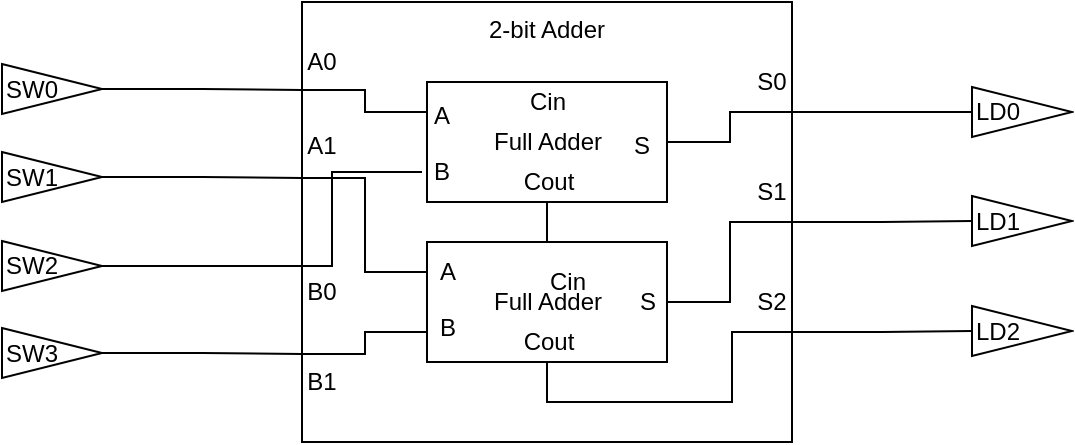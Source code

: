 <mxfile version="11.2.8" type="device" pages="1"><diagram id="-BtBS_8-rli0U4JsQU3P" name="Page-1"><mxGraphModel dx="1002" dy="634" grid="1" gridSize="10" guides="1" tooltips="1" connect="1" arrows="1" fold="1" page="1" pageScale="1" pageWidth="850" pageHeight="1100" math="0" shadow="0"><root><mxCell id="0"/><mxCell id="1" parent="0"/><mxCell id="sBwWJRSJqDySRWop8KvK-57" style="edgeStyle=orthogonalEdgeStyle;rounded=0;orthogonalLoop=1;jettySize=auto;html=1;exitX=1;exitY=0.25;exitDx=0;exitDy=0;endArrow=none;endFill=0;entryX=0;entryY=0.5;entryDx=0;entryDy=0;" edge="1" parent="1" source="sBwWJRSJqDySRWop8KvK-1" target="sBwWJRSJqDySRWop8KvK-58"><mxGeometry relative="1" as="geometry"><mxPoint x="690" y="195" as="targetPoint"/></mxGeometry></mxCell><mxCell id="sBwWJRSJqDySRWop8KvK-61" style="edgeStyle=orthogonalEdgeStyle;rounded=0;orthogonalLoop=1;jettySize=auto;html=1;exitX=1;exitY=0.5;exitDx=0;exitDy=0;entryX=0;entryY=0.5;entryDx=0;entryDy=0;endArrow=none;endFill=0;" edge="1" parent="1" source="sBwWJRSJqDySRWop8KvK-1" target="sBwWJRSJqDySRWop8KvK-59"><mxGeometry relative="1" as="geometry"/></mxCell><mxCell id="sBwWJRSJqDySRWop8KvK-63" style="edgeStyle=orthogonalEdgeStyle;rounded=0;orthogonalLoop=1;jettySize=auto;html=1;exitX=1;exitY=0.75;exitDx=0;exitDy=0;entryX=0;entryY=0.5;entryDx=0;entryDy=0;endArrow=none;endFill=0;" edge="1" parent="1" source="sBwWJRSJqDySRWop8KvK-1" target="sBwWJRSJqDySRWop8KvK-60"><mxGeometry relative="1" as="geometry"/></mxCell><mxCell id="sBwWJRSJqDySRWop8KvK-1" value="2-bit Adder" style="rounded=0;whiteSpace=wrap;html=1;verticalAlign=top;points=[[0,0.2],[0,0.4],[0,0.6],[0,0.8],[1,0.25],[1,0.5],[1,0.75]];fillColor=none;" vertex="1" parent="1"><mxGeometry x="365" y="140" width="245" height="220" as="geometry"/></mxCell><mxCell id="sBwWJRSJqDySRWop8KvK-18" style="edgeStyle=elbowEdgeStyle;rounded=0;orthogonalLoop=1;jettySize=auto;html=1;exitX=0;exitY=0.4;exitDx=0;exitDy=0;entryX=0;entryY=0.25;entryDx=0;entryDy=0;endArrow=none;endFill=0;" edge="1" parent="1" source="sBwWJRSJqDySRWop8KvK-1" target="sBwWJRSJqDySRWop8KvK-3"><mxGeometry relative="1" as="geometry"/></mxCell><mxCell id="sBwWJRSJqDySRWop8KvK-19" style="edgeStyle=elbowEdgeStyle;rounded=0;orthogonalLoop=1;jettySize=auto;html=1;exitX=0;exitY=0.6;exitDx=0;exitDy=0;entryX=0;entryY=0.5;entryDx=0;entryDy=0;endArrow=none;endFill=0;" edge="1" parent="1" source="sBwWJRSJqDySRWop8KvK-1" target="sBwWJRSJqDySRWop8KvK-30"><mxGeometry relative="1" as="geometry"><Array as="points"><mxPoint x="380" y="240"/><mxPoint x="390" y="240"/></Array></mxGeometry></mxCell><mxCell id="sBwWJRSJqDySRWop8KvK-20" style="edgeStyle=elbowEdgeStyle;rounded=0;orthogonalLoop=1;jettySize=auto;html=1;exitX=0;exitY=0.8;exitDx=0;exitDy=0;entryX=0;entryY=0.75;entryDx=0;entryDy=0;endArrow=none;endFill=0;" edge="1" parent="1" source="sBwWJRSJqDySRWop8KvK-1" target="sBwWJRSJqDySRWop8KvK-3"><mxGeometry relative="1" as="geometry"/></mxCell><mxCell id="sBwWJRSJqDySRWop8KvK-17" style="edgeStyle=elbowEdgeStyle;rounded=0;orthogonalLoop=1;jettySize=auto;html=1;exitX=0;exitY=0.2;exitDx=0;exitDy=0;entryX=0;entryY=0.25;entryDx=0;entryDy=0;endArrow=none;endFill=0;" edge="1" parent="1" source="sBwWJRSJqDySRWop8KvK-1" target="sBwWJRSJqDySRWop8KvK-2"><mxGeometry relative="1" as="geometry"/></mxCell><mxCell id="sBwWJRSJqDySRWop8KvK-9" style="edgeStyle=orthogonalEdgeStyle;rounded=0;orthogonalLoop=1;jettySize=auto;html=1;exitX=0.5;exitY=1;exitDx=0;exitDy=0;entryX=0.5;entryY=0;entryDx=0;entryDy=0;endArrow=none;endFill=0;" edge="1" parent="1" source="sBwWJRSJqDySRWop8KvK-2" target="sBwWJRSJqDySRWop8KvK-3"><mxGeometry relative="1" as="geometry"/></mxCell><mxCell id="sBwWJRSJqDySRWop8KvK-21" style="edgeStyle=elbowEdgeStyle;rounded=0;orthogonalLoop=1;jettySize=auto;html=1;exitX=1;exitY=0.5;exitDx=0;exitDy=0;entryX=1;entryY=0.25;entryDx=0;entryDy=0;endArrow=none;endFill=0;" edge="1" parent="1" source="sBwWJRSJqDySRWop8KvK-2" target="sBwWJRSJqDySRWop8KvK-1"><mxGeometry relative="1" as="geometry"/></mxCell><mxCell id="sBwWJRSJqDySRWop8KvK-2" value="Full Adder" style="rounded=0;whiteSpace=wrap;html=1;fillColor=none;verticalAlign=middle;" vertex="1" parent="1"><mxGeometry x="427.5" y="180" width="120" height="60" as="geometry"/></mxCell><mxCell id="sBwWJRSJqDySRWop8KvK-22" style="edgeStyle=elbowEdgeStyle;rounded=0;orthogonalLoop=1;jettySize=auto;html=1;exitX=1;exitY=0.5;exitDx=0;exitDy=0;entryX=1;entryY=0.5;entryDx=0;entryDy=0;endArrow=none;endFill=0;" edge="1" parent="1" source="sBwWJRSJqDySRWop8KvK-3" target="sBwWJRSJqDySRWop8KvK-1"><mxGeometry relative="1" as="geometry"/></mxCell><mxCell id="sBwWJRSJqDySRWop8KvK-23" style="edgeStyle=orthogonalEdgeStyle;rounded=0;orthogonalLoop=1;jettySize=auto;html=1;exitX=0.5;exitY=1;exitDx=0;exitDy=0;entryX=1;entryY=0.75;entryDx=0;entryDy=0;elbow=vertical;endArrow=none;endFill=0;" edge="1" parent="1" source="sBwWJRSJqDySRWop8KvK-3" target="sBwWJRSJqDySRWop8KvK-1"><mxGeometry relative="1" as="geometry"><Array as="points"><mxPoint x="488" y="340"/><mxPoint x="580" y="340"/><mxPoint x="580" y="305"/></Array></mxGeometry></mxCell><mxCell id="sBwWJRSJqDySRWop8KvK-3" value="Full Adder" style="rounded=0;whiteSpace=wrap;html=1;fillColor=none;verticalAlign=middle;" vertex="1" parent="1"><mxGeometry x="427.5" y="260" width="120" height="60" as="geometry"/></mxCell><mxCell id="sBwWJRSJqDySRWop8KvK-24" value="Cout" style="text;html=1;resizable=0;points=[];autosize=1;align=center;verticalAlign=top;spacingTop=-4;" vertex="1" parent="1"><mxGeometry x="467.5" y="220" width="40" height="20" as="geometry"/></mxCell><mxCell id="sBwWJRSJqDySRWop8KvK-25" value="Cout" style="text;html=1;resizable=0;points=[];autosize=1;align=center;verticalAlign=top;spacingTop=-4;" vertex="1" parent="1"><mxGeometry x="467.5" y="300" width="40" height="20" as="geometry"/></mxCell><mxCell id="sBwWJRSJqDySRWop8KvK-26" value="A" style="text;html=1;strokeColor=none;fillColor=none;align=center;verticalAlign=middle;whiteSpace=wrap;rounded=0;" vertex="1" parent="1"><mxGeometry x="427.5" y="265" width="20" height="20" as="geometry"/></mxCell><mxCell id="sBwWJRSJqDySRWop8KvK-27" value="B" style="text;html=1;strokeColor=none;fillColor=none;align=center;verticalAlign=middle;whiteSpace=wrap;rounded=0;" vertex="1" parent="1"><mxGeometry x="427.5" y="293" width="20" height="20" as="geometry"/></mxCell><mxCell id="sBwWJRSJqDySRWop8KvK-28" value="S" style="text;html=1;strokeColor=none;fillColor=none;align=center;verticalAlign=middle;whiteSpace=wrap;rounded=0;" vertex="1" parent="1"><mxGeometry x="527.5" y="280" width="20" height="20" as="geometry"/></mxCell><mxCell id="sBwWJRSJqDySRWop8KvK-29" value="A" style="text;html=1;strokeColor=none;fillColor=none;align=center;verticalAlign=middle;whiteSpace=wrap;rounded=0;" vertex="1" parent="1"><mxGeometry x="425" y="187" width="20" height="20" as="geometry"/></mxCell><mxCell id="sBwWJRSJqDySRWop8KvK-30" value="B" style="text;html=1;strokeColor=none;fillColor=none;align=center;verticalAlign=middle;whiteSpace=wrap;rounded=0;" vertex="1" parent="1"><mxGeometry x="425" y="215" width="20" height="20" as="geometry"/></mxCell><mxCell id="sBwWJRSJqDySRWop8KvK-31" value="S" style="text;html=1;strokeColor=none;fillColor=none;align=center;verticalAlign=middle;whiteSpace=wrap;rounded=0;" vertex="1" parent="1"><mxGeometry x="525" y="202" width="20" height="20" as="geometry"/></mxCell><mxCell id="sBwWJRSJqDySRWop8KvK-32" value="A0" style="text;html=1;strokeColor=none;fillColor=none;align=center;verticalAlign=middle;whiteSpace=wrap;rounded=0;" vertex="1" parent="1"><mxGeometry x="365" y="160" width="20" height="20" as="geometry"/></mxCell><mxCell id="sBwWJRSJqDySRWop8KvK-33" value="B0" style="text;html=1;strokeColor=none;fillColor=none;align=center;verticalAlign=middle;whiteSpace=wrap;rounded=0;" vertex="1" parent="1"><mxGeometry x="365" y="275" width="20" height="20" as="geometry"/></mxCell><mxCell id="sBwWJRSJqDySRWop8KvK-34" value="A1" style="text;html=1;strokeColor=none;fillColor=none;align=center;verticalAlign=middle;whiteSpace=wrap;rounded=0;" vertex="1" parent="1"><mxGeometry x="365" y="202" width="20" height="20" as="geometry"/></mxCell><mxCell id="sBwWJRSJqDySRWop8KvK-35" value="B1" style="text;html=1;strokeColor=none;fillColor=none;align=center;verticalAlign=middle;whiteSpace=wrap;rounded=0;" vertex="1" parent="1"><mxGeometry x="365" y="320" width="20" height="20" as="geometry"/></mxCell><mxCell id="sBwWJRSJqDySRWop8KvK-39" value="S0" style="text;html=1;strokeColor=none;fillColor=none;align=center;verticalAlign=middle;whiteSpace=wrap;rounded=0;" vertex="1" parent="1"><mxGeometry x="590" y="170" width="20" height="20" as="geometry"/></mxCell><mxCell id="sBwWJRSJqDySRWop8KvK-40" value="S1" style="text;html=1;strokeColor=none;fillColor=none;align=center;verticalAlign=middle;whiteSpace=wrap;rounded=0;" vertex="1" parent="1"><mxGeometry x="590" y="225" width="20" height="20" as="geometry"/></mxCell><mxCell id="sBwWJRSJqDySRWop8KvK-41" value="S2" style="text;html=1;strokeColor=none;fillColor=none;align=center;verticalAlign=middle;whiteSpace=wrap;rounded=0;" vertex="1" parent="1"><mxGeometry x="590" y="280" width="20" height="20" as="geometry"/></mxCell><mxCell id="sBwWJRSJqDySRWop8KvK-53" style="edgeStyle=orthogonalEdgeStyle;rounded=0;orthogonalLoop=1;jettySize=auto;html=1;exitX=1;exitY=0.5;exitDx=0;exitDy=0;entryX=0;entryY=0.2;entryDx=0;entryDy=0;endArrow=none;endFill=0;" edge="1" parent="1" source="sBwWJRSJqDySRWop8KvK-43" target="sBwWJRSJqDySRWop8KvK-1"><mxGeometry relative="1" as="geometry"/></mxCell><mxCell id="sBwWJRSJqDySRWop8KvK-43" value="SW0" style="triangle;whiteSpace=wrap;html=1;fillColor=none;align=left;" vertex="1" parent="1"><mxGeometry x="215" y="171" width="50" height="25" as="geometry"/></mxCell><mxCell id="sBwWJRSJqDySRWop8KvK-51" style="edgeStyle=orthogonalEdgeStyle;rounded=0;orthogonalLoop=1;jettySize=auto;html=1;exitX=1;exitY=0.5;exitDx=0;exitDy=0;entryX=0;entryY=0.4;entryDx=0;entryDy=0;endArrow=none;endFill=0;" edge="1" parent="1" source="sBwWJRSJqDySRWop8KvK-44" target="sBwWJRSJqDySRWop8KvK-1"><mxGeometry relative="1" as="geometry"/></mxCell><mxCell id="sBwWJRSJqDySRWop8KvK-44" value="SW1" style="triangle;whiteSpace=wrap;html=1;fillColor=none;align=left;" vertex="1" parent="1"><mxGeometry x="215" y="215" width="50" height="25" as="geometry"/></mxCell><mxCell id="sBwWJRSJqDySRWop8KvK-49" style="edgeStyle=orthogonalEdgeStyle;rounded=0;orthogonalLoop=1;jettySize=auto;html=1;exitX=1;exitY=0.5;exitDx=0;exitDy=0;entryX=0;entryY=0.6;entryDx=0;entryDy=0;endArrow=none;endFill=0;" edge="1" parent="1" source="sBwWJRSJqDySRWop8KvK-45" target="sBwWJRSJqDySRWop8KvK-1"><mxGeometry relative="1" as="geometry"><mxPoint x="350" y="270" as="targetPoint"/></mxGeometry></mxCell><mxCell id="sBwWJRSJqDySRWop8KvK-45" value="SW2" style="triangle;whiteSpace=wrap;html=1;fillColor=none;align=left;" vertex="1" parent="1"><mxGeometry x="215" y="259.5" width="50" height="25" as="geometry"/></mxCell><mxCell id="sBwWJRSJqDySRWop8KvK-48" style="edgeStyle=orthogonalEdgeStyle;rounded=0;orthogonalLoop=1;jettySize=auto;html=1;exitX=1;exitY=0.5;exitDx=0;exitDy=0;entryX=0;entryY=0.8;entryDx=0;entryDy=0;endArrow=none;endFill=0;" edge="1" parent="1" source="sBwWJRSJqDySRWop8KvK-46" target="sBwWJRSJqDySRWop8KvK-1"><mxGeometry relative="1" as="geometry"/></mxCell><mxCell id="sBwWJRSJqDySRWop8KvK-46" value="SW3" style="triangle;whiteSpace=wrap;html=1;fillColor=none;align=left;" vertex="1" parent="1"><mxGeometry x="215" y="303" width="50" height="25" as="geometry"/></mxCell><mxCell id="sBwWJRSJqDySRWop8KvK-58" value="LD0" style="triangle;whiteSpace=wrap;html=1;fillColor=none;align=left;" vertex="1" parent="1"><mxGeometry x="700" y="182.5" width="50" height="25" as="geometry"/></mxCell><mxCell id="sBwWJRSJqDySRWop8KvK-59" value="LD1" style="triangle;whiteSpace=wrap;html=1;fillColor=none;align=left;" vertex="1" parent="1"><mxGeometry x="700" y="237" width="50" height="25" as="geometry"/></mxCell><mxCell id="sBwWJRSJqDySRWop8KvK-60" value="LD2" style="triangle;whiteSpace=wrap;html=1;fillColor=none;align=left;" vertex="1" parent="1"><mxGeometry x="700" y="292" width="50" height="25" as="geometry"/></mxCell><mxCell id="sBwWJRSJqDySRWop8KvK-64" value="Cin" style="text;html=1;strokeColor=none;fillColor=none;align=center;verticalAlign=middle;whiteSpace=wrap;rounded=0;" vertex="1" parent="1"><mxGeometry x="467.5" y="180" width="40" height="20" as="geometry"/></mxCell><mxCell id="sBwWJRSJqDySRWop8KvK-65" value="Cin" style="text;html=1;strokeColor=none;fillColor=none;align=center;verticalAlign=middle;whiteSpace=wrap;rounded=0;" vertex="1" parent="1"><mxGeometry x="477.5" y="270" width="40" height="20" as="geometry"/></mxCell></root></mxGraphModel></diagram></mxfile>